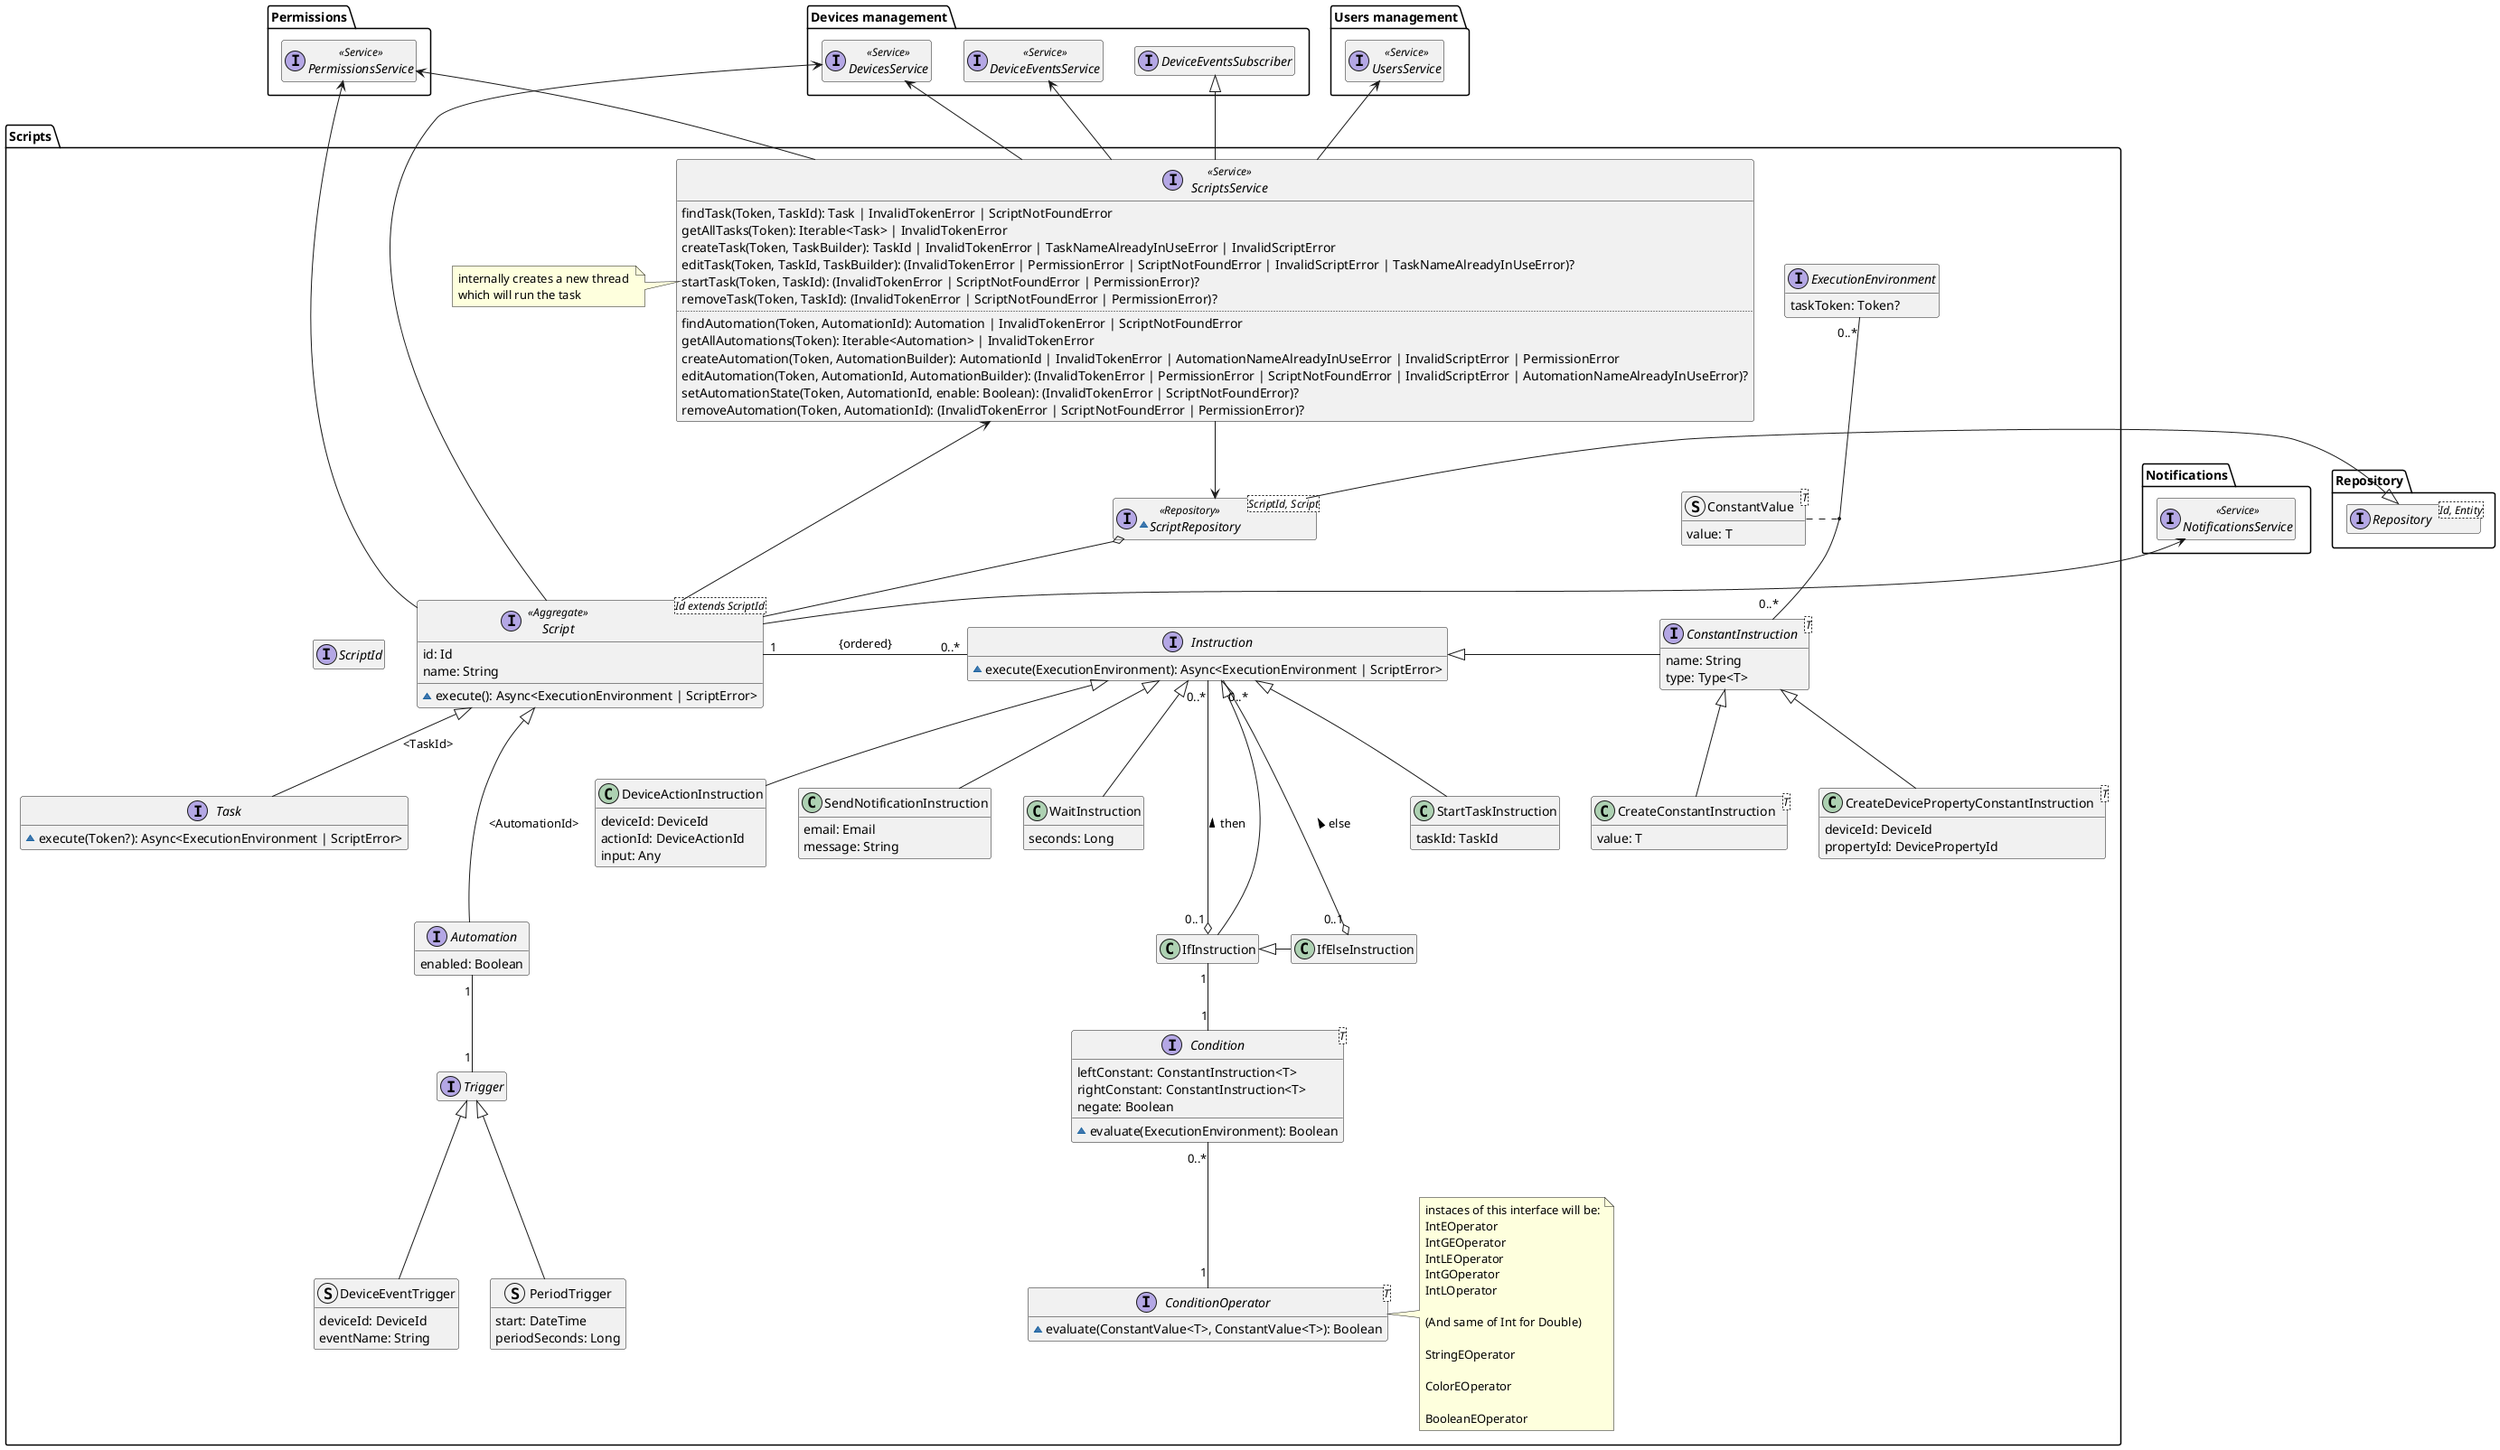 @startuml scripts-domain-model

hide empty members
package Repository{
    interface Repository<Id, Entity>
}

package "Users management" as UsersManagement {
    interface UsersService <<Service>>
}

package "Devices management" as DevicesManagement {
    interface DevicesService <<Service>>
    interface DeviceEventsService <<Service>>
    interface DeviceEventsSubscriber
}

package Permissions {
    interface PermissionsService <<Service>>
}

package Notifications {
    interface NotificationsService <<Service>>
}

package "Scripts" {

    interface ScriptId

    interface Script<Id extends ScriptId> <<Aggregate>> {
        id: Id
        name: String
        ~execute(): Async<ExecutionEnvironment | ScriptError>
    }

    interface Task {
        ~execute(Token?): Async<ExecutionEnvironment | ScriptError>
    }
    interface Automation {
        enabled: Boolean
    }

    interface Trigger

    struct DeviceEventTrigger extends Trigger {
        deviceId: DeviceId
        eventName: String
    }

    struct PeriodTrigger extends Trigger {
        start: DateTime
        periodSeconds: Long
    }

    interface Instruction {
        ~execute(ExecutionEnvironment): Async<ExecutionEnvironment | ScriptError>
    }
    class StartTaskInstruction extends Instruction {
        taskId: TaskId
    }

    class DeviceActionInstruction extends Instruction {
        deviceId: DeviceId
        actionId: DeviceActionId
        input: Any
    }

    class IfInstruction

    class IfElseInstruction

    class SendNotificationInstruction extends Instruction {
        email: Email
        message: String
    }

    class WaitInstruction extends Instruction {
        seconds: Long
    }

    interface ConstantInstruction<T> {
        name: String
        type: Type<T>
    }

    class CreateDevicePropertyConstantInstruction<T> extends ConstantInstruction {
        deviceId: DeviceId
        propertyId: DevicePropertyId
    }

    class CreateConstantInstruction<T> extends ConstantInstruction {
        value: T
    }

    interface Condition<T> {
        leftConstant: ConstantInstruction<T>
        rightConstant: ConstantInstruction<T>
        negate: Boolean
        ~evaluate(ExecutionEnvironment): Boolean
    }

    interface ConditionOperator<T> {
        ~evaluate(ConstantValue<T>, ConstantValue<T>): Boolean
    }

    note right of ConditionOperator
        instaces of this interface will be:
        IntEOperator
        IntGEOperator
        IntLEOperator
        IntGOperator
        IntLOperator

        (And same of Int for Double)

        StringEOperator

        ColorEOperator

        BooleanEOperator
    end note

    interface ExecutionEnvironment {
        taskToken: Token?
    }

    struct ConstantValue<T> {
        value: T
    }

    ExecutionEnvironment "0..*" -- "0..*" ConstantInstruction
    ConstantValue .. (ExecutionEnvironment, ConstantInstruction)

    ~interface ScriptRepository<ScriptId, Script> <<Repository>> {
    }
    ScriptRepository -l-|> Repository.Repository
    ScriptRepository o-- Script

    interface ScriptsService <<Service>> {
        findTask(Token, TaskId): Task | InvalidTokenError | ScriptNotFoundError
        getAllTasks(Token): Iterable<Task> | InvalidTokenError
        createTask(Token, TaskBuilder): TaskId | InvalidTokenError | TaskNameAlreadyInUseError | InvalidScriptError
        editTask(Token, TaskId, TaskBuilder): (InvalidTokenError | PermissionError | ScriptNotFoundError | InvalidScriptError | TaskNameAlreadyInUseError)?
        startTask(Token, TaskId): (InvalidTokenError | ScriptNotFoundError | PermissionError)?
        removeTask(Token, TaskId): (InvalidTokenError | ScriptNotFoundError | PermissionError)?
        ..
        findAutomation(Token, AutomationId): Automation | InvalidTokenError | ScriptNotFoundError
        getAllAutomations(Token): Iterable<Automation> | InvalidTokenError
        createAutomation(Token, AutomationBuilder): AutomationId | InvalidTokenError | AutomationNameAlreadyInUseError | InvalidScriptError | PermissionError
        editAutomation(Token, AutomationId, AutomationBuilder): (InvalidTokenError | PermissionError | ScriptNotFoundError | InvalidScriptError | AutomationNameAlreadyInUseError)?
        setAutomationState(Token, AutomationId, enable: Boolean): (InvalidTokenError | ScriptNotFoundError)?
        removeAutomation(Token, AutomationId): (InvalidTokenError | ScriptNotFoundError | PermissionError)?
    }

    note left of ScriptsService::startTask
        internally creates a new thread 
        which will run the task
    end note

    Script -l[hidden] ScriptId
    Script <|-- Task : "<TaskId>"
    Script <|--- Automation : "<AutomationId>"
    Automation "1" -- "1" Trigger
    Script "1" -r- "0..*" Instruction : "{ordered}"
    IfInstruction --u-|> Instruction
    IfElseInstruction -l-|> IfInstruction
    IfInstruction "0..1" o-u- "0..*" Instruction : "then >"
    IfInstruction "1" -- "1" Condition
    IfElseInstruction "0..1" o-u- "0..*" Instruction : "else >"
    Condition "0..*" -- "1" ConditionOperator
    ConstantInstruction -l-|> Instruction
    ScriptsService --> ScriptRepository
    ScriptsService -u-> Permissions.PermissionsService
    ScriptsService -u-> DevicesManagement.DevicesService
    ScriptsService -u-> DevicesManagement.DeviceEventsService
    ScriptsService -u-|> DevicesManagement.DeviceEventsSubscriber
    ScriptsService -u-> UsersManagement.UsersService
    Script -u-> Notifications.NotificationsService
    Script -u-> ScriptsService
    Script -l-> Permissions.PermissionsService
    Script -u-> DevicesManagement.DevicesService
}

@enduml
